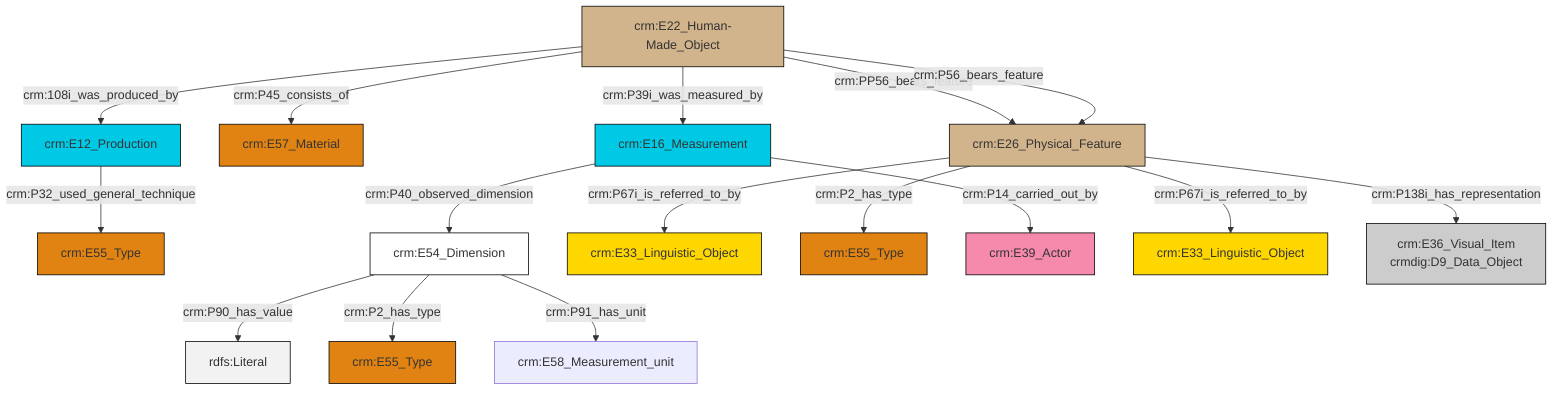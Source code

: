 graph TD
classDef Literal fill:#f2f2f2,stroke:#000000;
classDef CRM_Entity fill:#FFFFFF,stroke:#000000;
classDef Temporal_Entity fill:#00C9E6, stroke:#000000;
classDef Type fill:#E18312, stroke:#000000;
classDef Time-Span fill:#2C9C91, stroke:#000000;
classDef Appellation fill:#FFEB7F, stroke:#000000;
classDef Place fill:#008836, stroke:#000000;
classDef Persistent_Item fill:#B266B2, stroke:#000000;
classDef Conceptual_Object fill:#FFD700, stroke:#000000;
classDef Physical_Thing fill:#D2B48C, stroke:#000000;
classDef Actor fill:#f58aad, stroke:#000000;
classDef PC_Classes fill:#4ce600, stroke:#000000;
classDef Multi fill:#cccccc,stroke:#000000;

2["crm:E22_Human-Made_Object"]:::Physical_Thing -->|crm:PP56_bears_feature| 3["crm:E26_Physical_Feature"]:::Physical_Thing
3["crm:E26_Physical_Feature"]:::Physical_Thing -->|crm:P67i_is_referred_to_by| 7["crm:E33_Linguistic_Object"]:::Conceptual_Object
3["crm:E26_Physical_Feature"]:::Physical_Thing -->|crm:P2_has_type| 8["crm:E55_Type"]:::Type
2["crm:E22_Human-Made_Object"]:::Physical_Thing -->|crm:P45_consists_of| 9["crm:E57_Material"]:::Type
10["crm:E16_Measurement"]:::Temporal_Entity -->|crm:P14_carried_out_by| 11["crm:E39_Actor"]:::Actor
2["crm:E22_Human-Made_Object"]:::Physical_Thing -->|crm:108i_was_produced_by| 12["crm:E12_Production"]:::Temporal_Entity
4["crm:E54_Dimension"]:::CRM_Entity -->|crm:P90_has_value| 13[rdfs:Literal]:::Literal
12["crm:E12_Production"]:::Temporal_Entity -->|crm:P32_used_general_technique| 0["crm:E55_Type"]:::Type
4["crm:E54_Dimension"]:::CRM_Entity -->|crm:P2_has_type| 14["crm:E55_Type"]:::Type
10["crm:E16_Measurement"]:::Temporal_Entity -->|crm:P40_observed_dimension| 4["crm:E54_Dimension"]:::CRM_Entity
2["crm:E22_Human-Made_Object"]:::Physical_Thing -->|crm:P56_bears_feature| 3["crm:E26_Physical_Feature"]:::Physical_Thing
3["crm:E26_Physical_Feature"]:::Physical_Thing -->|crm:P138i_has_representation| 22["crm:E36_Visual_Item<br>crmdig:D9_Data_Object"]:::Multi
4["crm:E54_Dimension"]:::CRM_Entity -->|crm:P91_has_unit| 16["crm:E58_Measurement_unit"]:::Default
3["crm:E26_Physical_Feature"]:::Physical_Thing -->|crm:P67i_is_referred_to_by| 20["crm:E33_Linguistic_Object"]:::Conceptual_Object
2["crm:E22_Human-Made_Object"]:::Physical_Thing -->|crm:P39i_was_measured_by| 10["crm:E16_Measurement"]:::Temporal_Entity